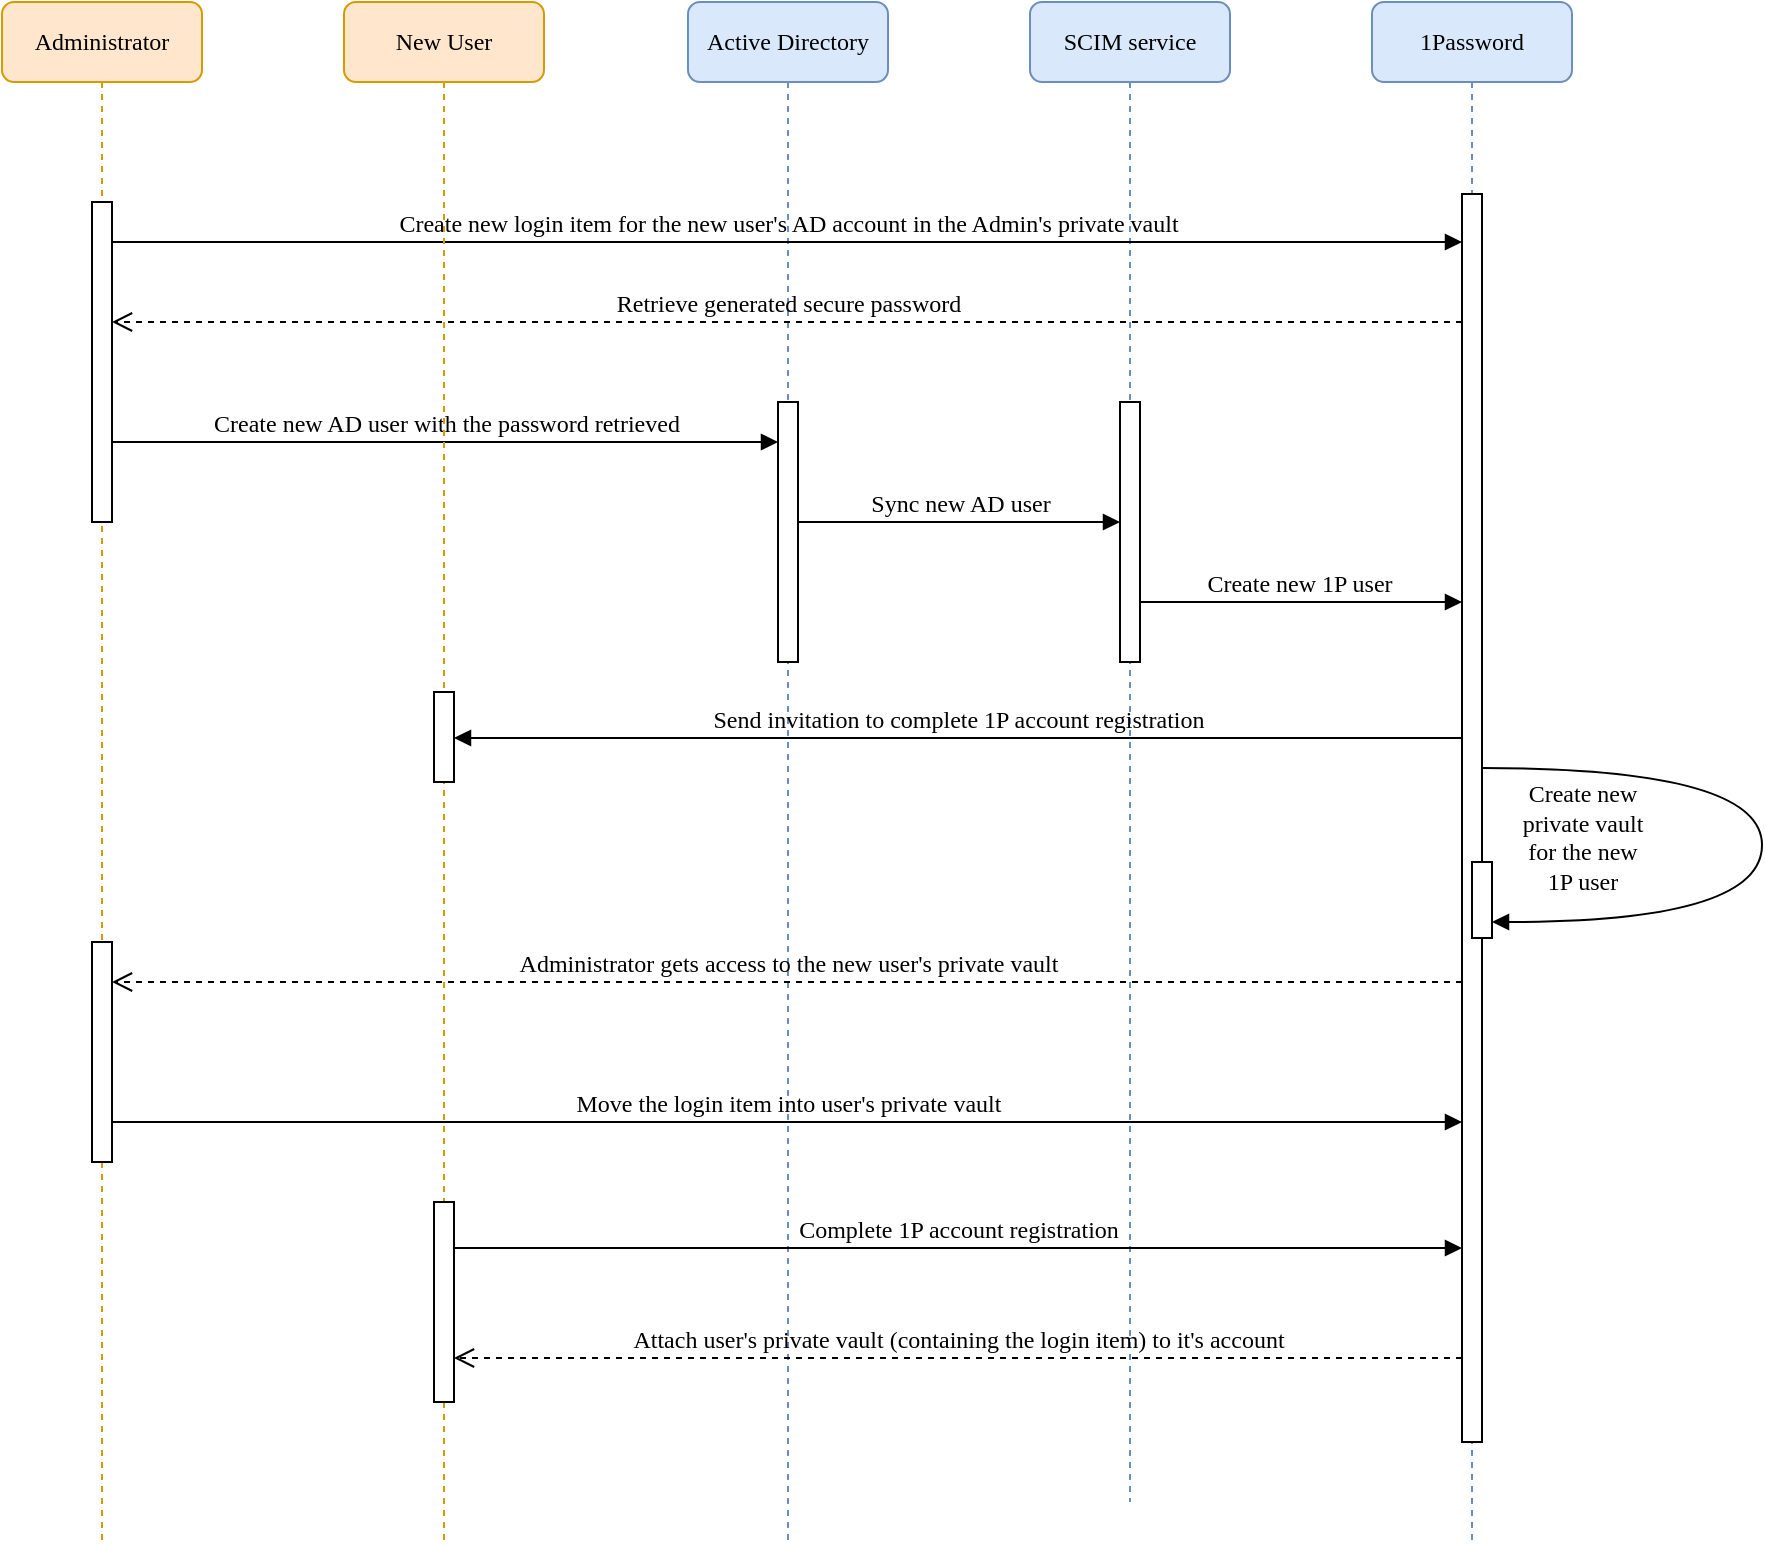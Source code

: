 <mxfile version="10.6.5" type="device"><diagram name="Page-1" id="13e1069c-82ec-6db2-03f1-153e76fe0fe0"><mxGraphModel dx="1078" dy="842" grid="1" gridSize="10" guides="1" tooltips="1" connect="1" arrows="1" fold="1" page="1" pageScale="1" pageWidth="1100" pageHeight="850" background="#ffffff" math="0" shadow="0"><root><mxCell id="0"/><mxCell id="1" parent="0"/><mxCell id="7baba1c4bc27f4b0-2" value="Active Directory" style="shape=umlLifeline;perimeter=lifelinePerimeter;whiteSpace=wrap;html=1;container=1;collapsible=0;recursiveResize=0;outlineConnect=0;rounded=1;shadow=0;comic=0;labelBackgroundColor=none;strokeColor=#6c8ebf;strokeWidth=1;fillColor=#dae8fc;fontFamily=Verdana;fontSize=12;align=center;" parent="1" vertex="1"><mxGeometry x="363" y="80" width="100" height="770" as="geometry"/></mxCell><mxCell id="7baba1c4bc27f4b0-10" value="" style="html=1;points=[];perimeter=orthogonalPerimeter;rounded=0;shadow=0;comic=0;labelBackgroundColor=none;strokeColor=#000000;strokeWidth=1;fillColor=#FFFFFF;fontFamily=Verdana;fontSize=12;fontColor=#000000;align=center;" parent="7baba1c4bc27f4b0-2" vertex="1"><mxGeometry x="45" y="200" width="10" height="130" as="geometry"/></mxCell><mxCell id="7baba1c4bc27f4b0-3" value="&lt;span&gt;SCIM service&lt;/span&gt;" style="shape=umlLifeline;perimeter=lifelinePerimeter;whiteSpace=wrap;html=1;container=1;collapsible=0;recursiveResize=0;outlineConnect=0;rounded=1;shadow=0;comic=0;labelBackgroundColor=none;strokeColor=#6c8ebf;strokeWidth=1;fillColor=#dae8fc;fontFamily=Verdana;fontSize=12;align=center;" parent="1" vertex="1"><mxGeometry x="534" y="80" width="100" height="750" as="geometry"/></mxCell><mxCell id="7baba1c4bc27f4b0-13" value="" style="html=1;points=[];perimeter=orthogonalPerimeter;rounded=0;shadow=0;comic=0;labelBackgroundColor=none;strokeColor=#000000;strokeWidth=1;fillColor=#FFFFFF;fontFamily=Verdana;fontSize=12;fontColor=#000000;align=center;" parent="7baba1c4bc27f4b0-3" vertex="1"><mxGeometry x="45" y="200" width="10" height="130" as="geometry"/></mxCell><mxCell id="7baba1c4bc27f4b0-4" value="1Password" style="shape=umlLifeline;perimeter=lifelinePerimeter;whiteSpace=wrap;html=1;container=1;collapsible=0;recursiveResize=0;outlineConnect=0;rounded=1;shadow=0;comic=0;labelBackgroundColor=none;strokeColor=#6c8ebf;strokeWidth=1;fillColor=#dae8fc;fontFamily=Verdana;fontSize=12;align=center;" parent="1" vertex="1"><mxGeometry x="705" y="80" width="100" height="770" as="geometry"/></mxCell><mxCell id="7baba1c4bc27f4b0-8" value="Administrator" style="shape=umlLifeline;perimeter=lifelinePerimeter;whiteSpace=wrap;html=1;container=1;collapsible=0;recursiveResize=0;outlineConnect=0;rounded=1;shadow=0;comic=0;labelBackgroundColor=none;strokeColor=#d79b00;strokeWidth=1;fillColor=#ffe6cc;fontFamily=Verdana;fontSize=12;align=center;" parent="1" vertex="1"><mxGeometry x="20" y="80" width="100" height="770" as="geometry"/></mxCell><mxCell id="7baba1c4bc27f4b0-9" value="" style="html=1;points=[];perimeter=orthogonalPerimeter;rounded=0;shadow=0;comic=0;labelBackgroundColor=none;strokeColor=#000000;strokeWidth=1;fillColor=#FFFFFF;fontFamily=Verdana;fontSize=12;fontColor=#000000;align=center;" parent="7baba1c4bc27f4b0-8" vertex="1"><mxGeometry x="45" y="100" width="10" height="160" as="geometry"/></mxCell><mxCell id="Qy4LwAh2xkJWAdQpRPFC-9" value="" style="html=1;points=[];perimeter=orthogonalPerimeter;rounded=0;shadow=0;comic=0;labelBackgroundColor=none;strokeColor=#000000;strokeWidth=1;fillColor=#FFFFFF;fontFamily=Verdana;fontSize=12;fontColor=#000000;align=center;" vertex="1" parent="7baba1c4bc27f4b0-8"><mxGeometry x="45" y="470" width="10" height="110" as="geometry"/></mxCell><mxCell id="7baba1c4bc27f4b0-16" value="" style="html=1;points=[];perimeter=orthogonalPerimeter;rounded=0;shadow=0;comic=0;labelBackgroundColor=none;strokeColor=#000000;strokeWidth=1;fillColor=#FFFFFF;fontFamily=Verdana;fontSize=12;fontColor=#000000;align=center;" parent="1" vertex="1"><mxGeometry x="750" y="176" width="10" height="624" as="geometry"/></mxCell><mxCell id="7baba1c4bc27f4b0-17" value="Create new 1P user&amp;nbsp;" style="html=1;verticalAlign=bottom;endArrow=block;labelBackgroundColor=none;fontFamily=Verdana;fontSize=12;edgeStyle=elbowEdgeStyle;elbow=vertical;" parent="1" source="7baba1c4bc27f4b0-13" target="7baba1c4bc27f4b0-16" edge="1"><mxGeometry relative="1" as="geometry"><mxPoint x="620" y="220" as="sourcePoint"/><Array as="points"><mxPoint x="660" y="380"/><mxPoint x="570" y="220"/></Array></mxGeometry></mxCell><mxCell id="7baba1c4bc27f4b0-20" value="Sync new AD user" style="html=1;verticalAlign=bottom;endArrow=block;labelBackgroundColor=none;fontFamily=Verdana;fontSize=12;edgeStyle=elbowEdgeStyle;elbow=vertical;" parent="1" source="7baba1c4bc27f4b0-10" target="7baba1c4bc27f4b0-13" edge="1"><mxGeometry relative="1" as="geometry"><mxPoint x="405" y="341" as="sourcePoint"/><mxPoint x="555" y="341" as="targetPoint"/><Array as="points"><mxPoint x="499" y="340"/></Array></mxGeometry></mxCell><mxCell id="7baba1c4bc27f4b0-21" value="Retrieve generated secure password" style="html=1;verticalAlign=bottom;endArrow=open;dashed=1;endSize=8;labelBackgroundColor=none;fontFamily=Verdana;fontSize=12;edgeStyle=elbowEdgeStyle;elbow=vertical;" parent="1" source="7baba1c4bc27f4b0-16" target="7baba1c4bc27f4b0-9" edge="1"><mxGeometry relative="1" as="geometry"><mxPoint x="650" y="306" as="targetPoint"/><Array as="points"><mxPoint x="370" y="240"/><mxPoint x="700" y="260"/></Array></mxGeometry></mxCell><mxCell id="7baba1c4bc27f4b0-11" value="Create new login item for the new user's AD account in the Admin's private vault" style="html=1;verticalAlign=bottom;endArrow=block;labelBackgroundColor=none;fontFamily=Verdana;fontSize=12;edgeStyle=elbowEdgeStyle;elbow=vertical;" parent="1" source="7baba1c4bc27f4b0-9" target="7baba1c4bc27f4b0-16" edge="1"><mxGeometry relative="1" as="geometry"><mxPoint x="220" y="190" as="sourcePoint"/><Array as="points"><mxPoint x="370" y="200"/></Array></mxGeometry></mxCell><mxCell id="7baba1c4bc27f4b0-14" value="Create new AD user with the password retrieved" style="html=1;verticalAlign=bottom;endArrow=block;labelBackgroundColor=none;fontFamily=Verdana;fontSize=12;edgeStyle=elbowEdgeStyle;elbow=vertical;" parent="1" source="7baba1c4bc27f4b0-9" target="7baba1c4bc27f4b0-10" edge="1"><mxGeometry relative="1" as="geometry"><mxPoint x="370" y="200" as="sourcePoint"/><Array as="points"><mxPoint x="170" y="300"/><mxPoint x="180" y="300"/></Array></mxGeometry></mxCell><mxCell id="7baba1c4bc27f4b0-34" value="" style="html=1;points=[];perimeter=orthogonalPerimeter;rounded=0;shadow=0;comic=0;labelBackgroundColor=none;strokeColor=#000000;strokeWidth=1;fillColor=#FFFFFF;fontFamily=Verdana;fontSize=12;fontColor=#000000;align=center;" parent="1" vertex="1"><mxGeometry x="755" y="510" width="10" height="38" as="geometry"/></mxCell><mxCell id="7baba1c4bc27f4b0-35" value="Create new &lt;br&gt;private vault &lt;br&gt;for the new &lt;br&gt;1P user" style="html=1;verticalAlign=bottom;endArrow=block;labelBackgroundColor=none;fontFamily=Verdana;fontSize=12;elbow=vertical;edgeStyle=orthogonalEdgeStyle;curved=1;" parent="1" target="7baba1c4bc27f4b0-34" edge="1"><mxGeometry x="0.744" y="-11" relative="1" as="geometry"><mxPoint x="760" y="463" as="sourcePoint"/><mxPoint x="760" y="263" as="targetPoint"/><Array as="points"><mxPoint x="900" y="463"/><mxPoint x="900" y="540"/></Array><mxPoint as="offset"/></mxGeometry></mxCell><mxCell id="Qy4LwAh2xkJWAdQpRPFC-8" value="Administrator gets access to the new user's private vault" style="html=1;verticalAlign=bottom;endArrow=open;dashed=1;endSize=8;labelBackgroundColor=none;fontFamily=Verdana;fontSize=12;edgeStyle=elbowEdgeStyle;elbow=vertical;" edge="1" parent="1" source="7baba1c4bc27f4b0-16" target="Qy4LwAh2xkJWAdQpRPFC-9"><mxGeometry relative="1" as="geometry"><mxPoint x="85" y="250" as="targetPoint"/><Array as="points"><mxPoint x="340" y="570"/><mxPoint x="550" y="460"/><mxPoint x="710" y="270"/></Array><mxPoint x="587" y="460" as="sourcePoint"/></mxGeometry></mxCell><mxCell id="Qy4LwAh2xkJWAdQpRPFC-10" value="Move the login item into user's private vault" style="html=1;verticalAlign=bottom;endArrow=block;labelBackgroundColor=none;fontFamily=Verdana;fontSize=12;edgeStyle=elbowEdgeStyle;elbow=vertical;" edge="1" parent="1" source="Qy4LwAh2xkJWAdQpRPFC-9" target="7baba1c4bc27f4b0-16"><mxGeometry relative="1" as="geometry"><mxPoint x="80" y="630" as="sourcePoint"/><mxPoint x="645" y="630" as="targetPoint"/><Array as="points"><mxPoint x="375" y="640"/></Array></mxGeometry></mxCell><mxCell id="Qy4LwAh2xkJWAdQpRPFC-11" value="New User" style="shape=umlLifeline;perimeter=lifelinePerimeter;whiteSpace=wrap;html=1;container=1;collapsible=0;recursiveResize=0;outlineConnect=0;rounded=1;shadow=0;comic=0;labelBackgroundColor=none;strokeColor=#d79b00;strokeWidth=1;fillColor=#ffe6cc;fontFamily=Verdana;fontSize=12;align=center;" vertex="1" parent="1"><mxGeometry x="191" y="80" width="100" height="770" as="geometry"/></mxCell><mxCell id="Qy4LwAh2xkJWAdQpRPFC-13" value="" style="html=1;points=[];perimeter=orthogonalPerimeter;rounded=0;shadow=0;comic=0;labelBackgroundColor=none;strokeColor=#000000;strokeWidth=1;fillColor=#FFFFFF;fontFamily=Verdana;fontSize=12;fontColor=#000000;align=center;" vertex="1" parent="Qy4LwAh2xkJWAdQpRPFC-11"><mxGeometry x="45" y="345" width="10" height="45" as="geometry"/></mxCell><mxCell id="Qy4LwAh2xkJWAdQpRPFC-15" value="" style="html=1;points=[];perimeter=orthogonalPerimeter;rounded=0;shadow=0;comic=0;labelBackgroundColor=none;strokeColor=#000000;strokeWidth=1;fillColor=#FFFFFF;fontFamily=Verdana;fontSize=12;fontColor=#000000;align=center;" vertex="1" parent="Qy4LwAh2xkJWAdQpRPFC-11"><mxGeometry x="45" y="600" width="10" height="100" as="geometry"/></mxCell><mxCell id="Qy4LwAh2xkJWAdQpRPFC-14" value="Send invitation to complete 1P account registration" style="html=1;verticalAlign=bottom;endArrow=block;labelBackgroundColor=none;fontFamily=Verdana;fontSize=12;edgeStyle=elbowEdgeStyle;elbow=vertical;" edge="1" parent="1" source="7baba1c4bc27f4b0-16" target="Qy4LwAh2xkJWAdQpRPFC-13"><mxGeometry relative="1" as="geometry"><mxPoint x="465" y="390" as="sourcePoint"/><Array as="points"><mxPoint x="410" y="448"/><mxPoint x="470" y="230"/></Array><mxPoint x="650" y="390" as="targetPoint"/></mxGeometry></mxCell><mxCell id="Qy4LwAh2xkJWAdQpRPFC-16" value="Complete 1P account registration" style="html=1;verticalAlign=bottom;endArrow=block;labelBackgroundColor=none;fontFamily=Verdana;fontSize=12;edgeStyle=elbowEdgeStyle;elbow=vertical;" edge="1" parent="1" source="Qy4LwAh2xkJWAdQpRPFC-15"><mxGeometry relative="1" as="geometry"><mxPoint x="85" y="660" as="sourcePoint"/><mxPoint x="750" y="703" as="targetPoint"/><Array as="points"><mxPoint x="460" y="703"/></Array></mxGeometry></mxCell><mxCell id="Qy4LwAh2xkJWAdQpRPFC-19" value="Attach user's private vault (containing the login item) to it's account" style="html=1;verticalAlign=bottom;endArrow=open;dashed=1;endSize=8;labelBackgroundColor=none;fontFamily=Verdana;fontSize=12;edgeStyle=elbowEdgeStyle;elbow=vertical;" edge="1" parent="1"><mxGeometry relative="1" as="geometry"><mxPoint x="246" y="758" as="targetPoint"/><Array as="points"><mxPoint x="440" y="758"/><mxPoint x="560" y="458"/><mxPoint x="720" y="268"/></Array><mxPoint x="750" y="758" as="sourcePoint"/></mxGeometry></mxCell></root></mxGraphModel></diagram></mxfile>